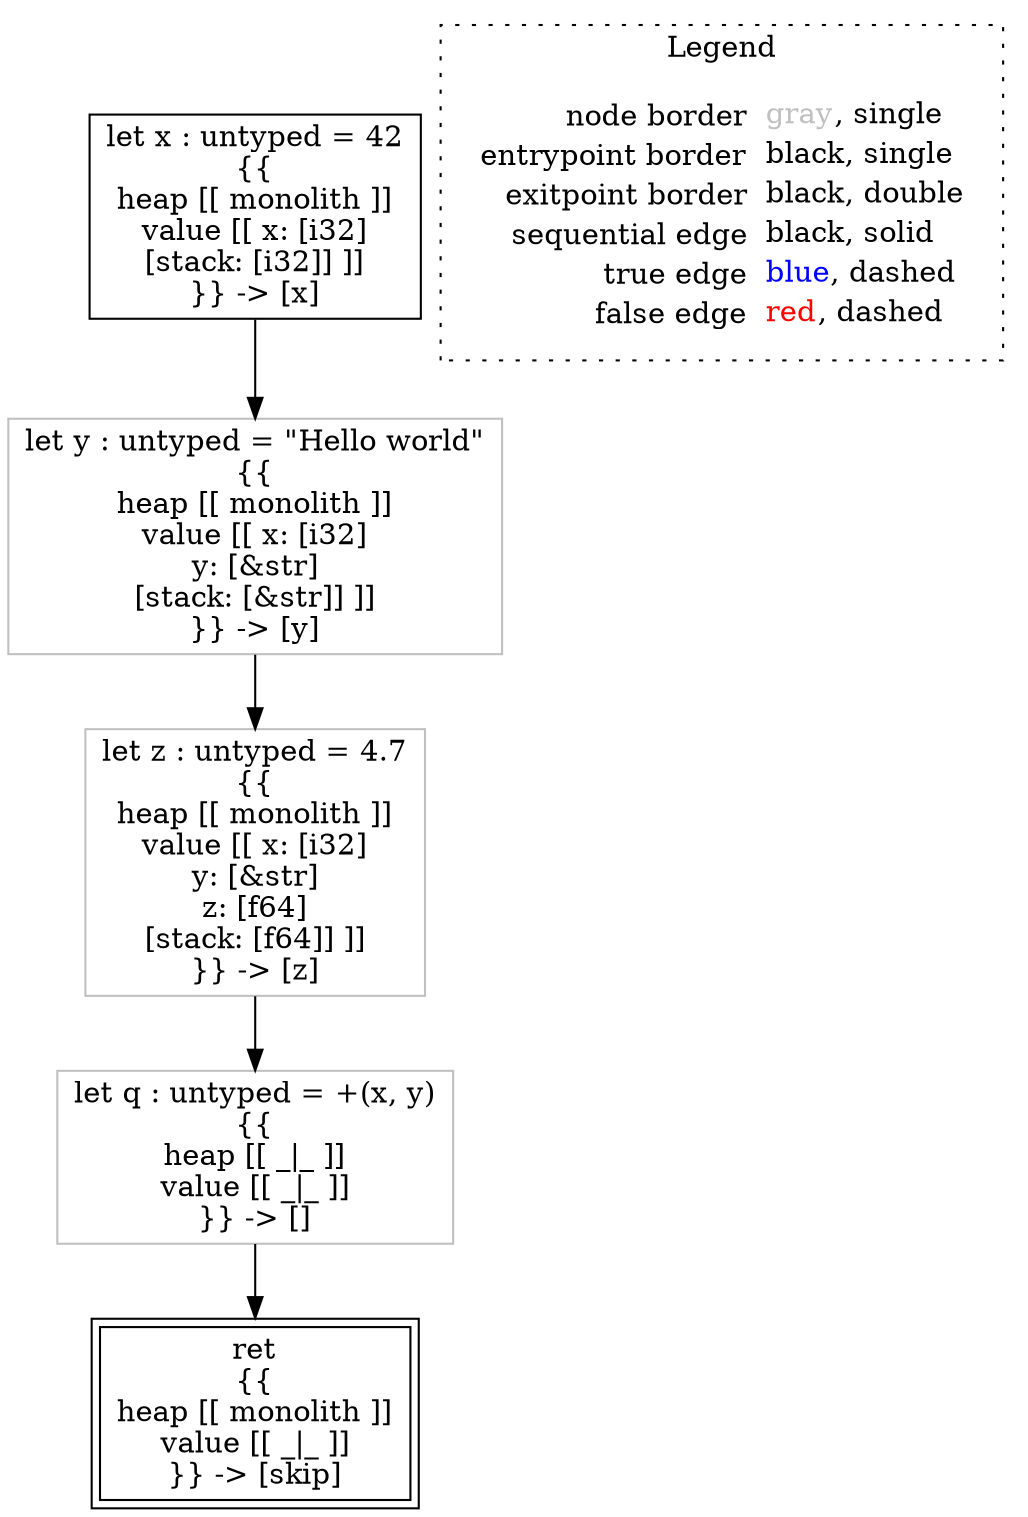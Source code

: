 digraph {
	"node0" [shape="rect",color="black",label=<let x : untyped = 42<BR/>{{<BR/>heap [[ monolith ]]<BR/>value [[ x: [i32]<BR/>[stack: [i32]] ]]<BR/>}} -&gt; [x]>];
	"node1" [shape="rect",color="gray",label=<let y : untyped = &quot;Hello world&quot;<BR/>{{<BR/>heap [[ monolith ]]<BR/>value [[ x: [i32]<BR/>y: [&amp;str]<BR/>[stack: [&amp;str]] ]]<BR/>}} -&gt; [y]>];
	"node2" [shape="rect",color="gray",label=<let q : untyped = +(x, y)<BR/>{{<BR/>heap [[ _|_ ]]<BR/>value [[ _|_ ]]<BR/>}} -&gt; []>];
	"node3" [shape="rect",color="black",peripheries="2",label=<ret<BR/>{{<BR/>heap [[ monolith ]]<BR/>value [[ _|_ ]]<BR/>}} -&gt; [skip]>];
	"node4" [shape="rect",color="gray",label=<let z : untyped = 4.7<BR/>{{<BR/>heap [[ monolith ]]<BR/>value [[ x: [i32]<BR/>y: [&amp;str]<BR/>z: [f64]<BR/>[stack: [f64]] ]]<BR/>}} -&gt; [z]>];
	"node1" -> "node4" [color="black"];
	"node2" -> "node3" [color="black"];
	"node0" -> "node1" [color="black"];
	"node4" -> "node2" [color="black"];
subgraph cluster_legend {
	label="Legend";
	style=dotted;
	node [shape=plaintext];
	"legend" [label=<<table border="0" cellpadding="2" cellspacing="0" cellborder="0"><tr><td align="right">node border&nbsp;</td><td align="left"><font color="gray">gray</font>, single</td></tr><tr><td align="right">entrypoint border&nbsp;</td><td align="left"><font color="black">black</font>, single</td></tr><tr><td align="right">exitpoint border&nbsp;</td><td align="left"><font color="black">black</font>, double</td></tr><tr><td align="right">sequential edge&nbsp;</td><td align="left"><font color="black">black</font>, solid</td></tr><tr><td align="right">true edge&nbsp;</td><td align="left"><font color="blue">blue</font>, dashed</td></tr><tr><td align="right">false edge&nbsp;</td><td align="left"><font color="red">red</font>, dashed</td></tr></table>>];
}

}
